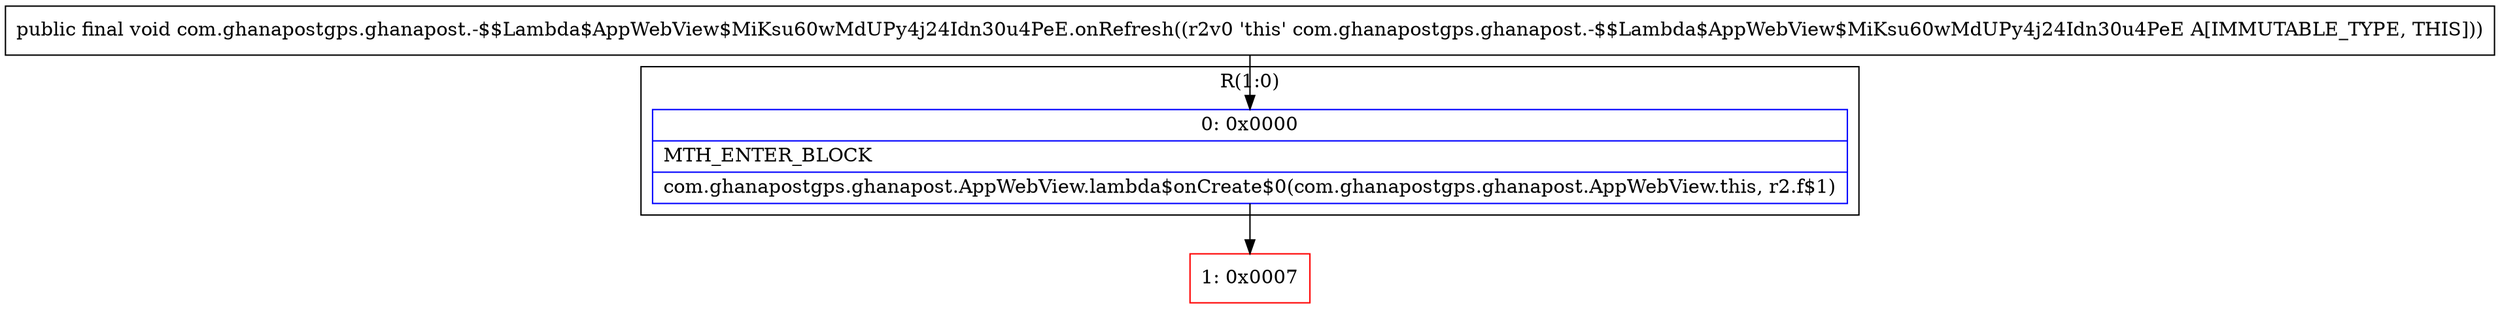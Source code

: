 digraph "CFG forcom.ghanapostgps.ghanapost.\-$$Lambda$AppWebView$MiKsu60wMdUPy4j24Idn30u4PeE.onRefresh()V" {
subgraph cluster_Region_1326867641 {
label = "R(1:0)";
node [shape=record,color=blue];
Node_0 [shape=record,label="{0\:\ 0x0000|MTH_ENTER_BLOCK\l|com.ghanapostgps.ghanapost.AppWebView.lambda$onCreate$0(com.ghanapostgps.ghanapost.AppWebView.this, r2.f$1)\l}"];
}
Node_1 [shape=record,color=red,label="{1\:\ 0x0007}"];
MethodNode[shape=record,label="{public final void com.ghanapostgps.ghanapost.\-$$Lambda$AppWebView$MiKsu60wMdUPy4j24Idn30u4PeE.onRefresh((r2v0 'this' com.ghanapostgps.ghanapost.\-$$Lambda$AppWebView$MiKsu60wMdUPy4j24Idn30u4PeE A[IMMUTABLE_TYPE, THIS])) }"];
MethodNode -> Node_0;
Node_0 -> Node_1;
}

